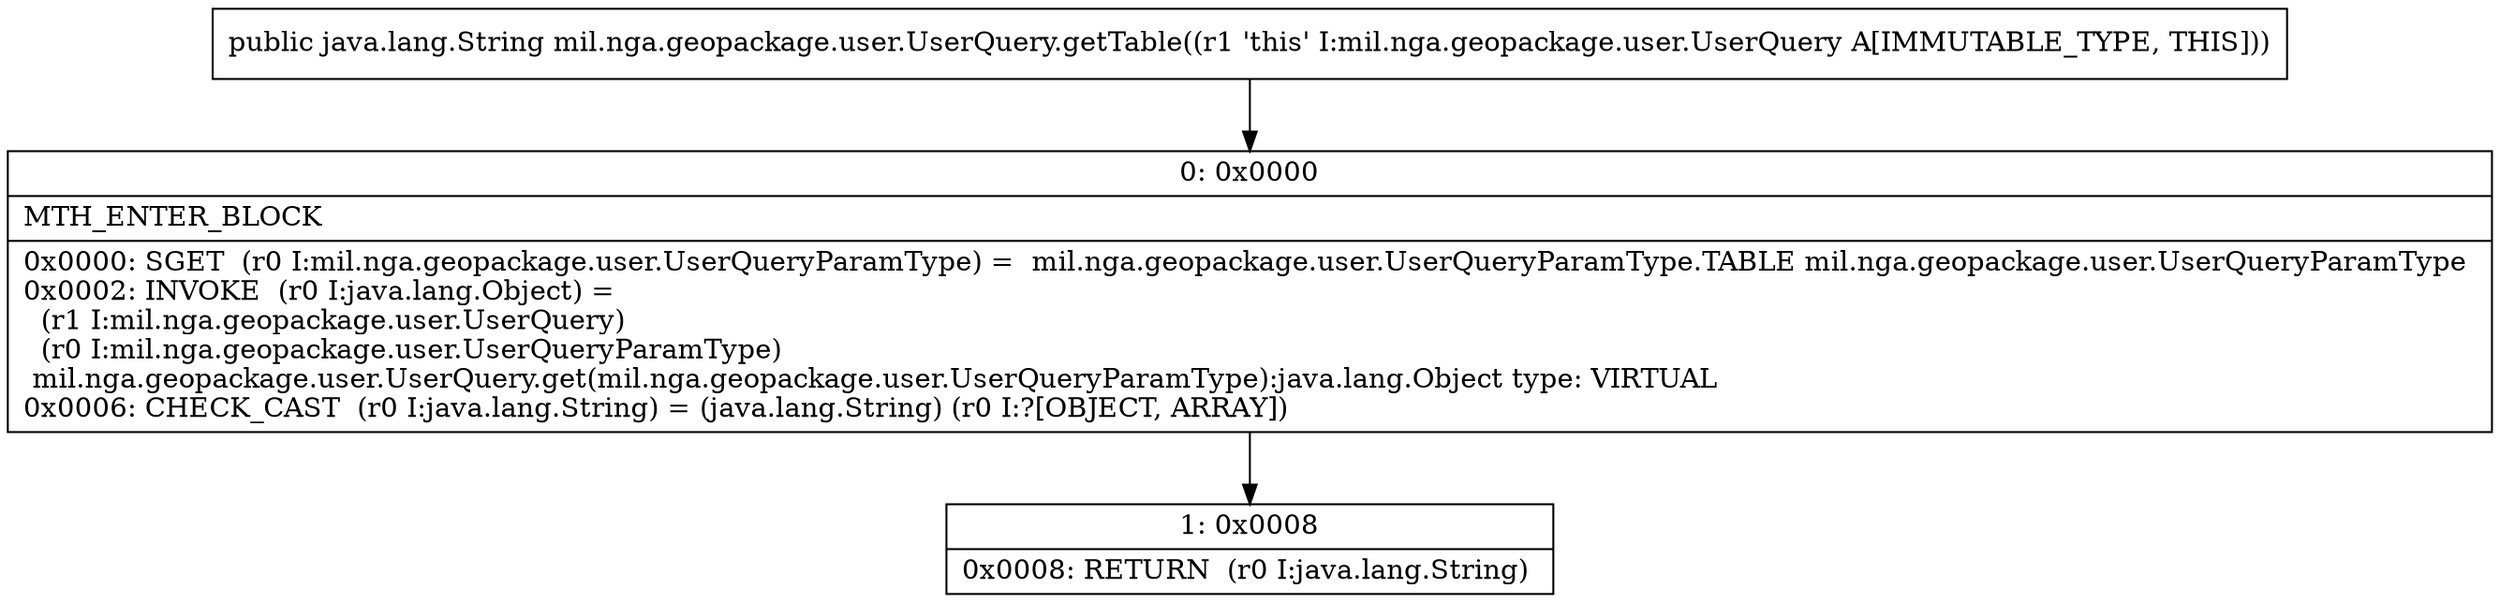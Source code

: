 digraph "CFG formil.nga.geopackage.user.UserQuery.getTable()Ljava\/lang\/String;" {
Node_0 [shape=record,label="{0\:\ 0x0000|MTH_ENTER_BLOCK\l|0x0000: SGET  (r0 I:mil.nga.geopackage.user.UserQueryParamType) =  mil.nga.geopackage.user.UserQueryParamType.TABLE mil.nga.geopackage.user.UserQueryParamType \l0x0002: INVOKE  (r0 I:java.lang.Object) = \l  (r1 I:mil.nga.geopackage.user.UserQuery)\l  (r0 I:mil.nga.geopackage.user.UserQueryParamType)\l mil.nga.geopackage.user.UserQuery.get(mil.nga.geopackage.user.UserQueryParamType):java.lang.Object type: VIRTUAL \l0x0006: CHECK_CAST  (r0 I:java.lang.String) = (java.lang.String) (r0 I:?[OBJECT, ARRAY]) \l}"];
Node_1 [shape=record,label="{1\:\ 0x0008|0x0008: RETURN  (r0 I:java.lang.String) \l}"];
MethodNode[shape=record,label="{public java.lang.String mil.nga.geopackage.user.UserQuery.getTable((r1 'this' I:mil.nga.geopackage.user.UserQuery A[IMMUTABLE_TYPE, THIS])) }"];
MethodNode -> Node_0;
Node_0 -> Node_1;
}

